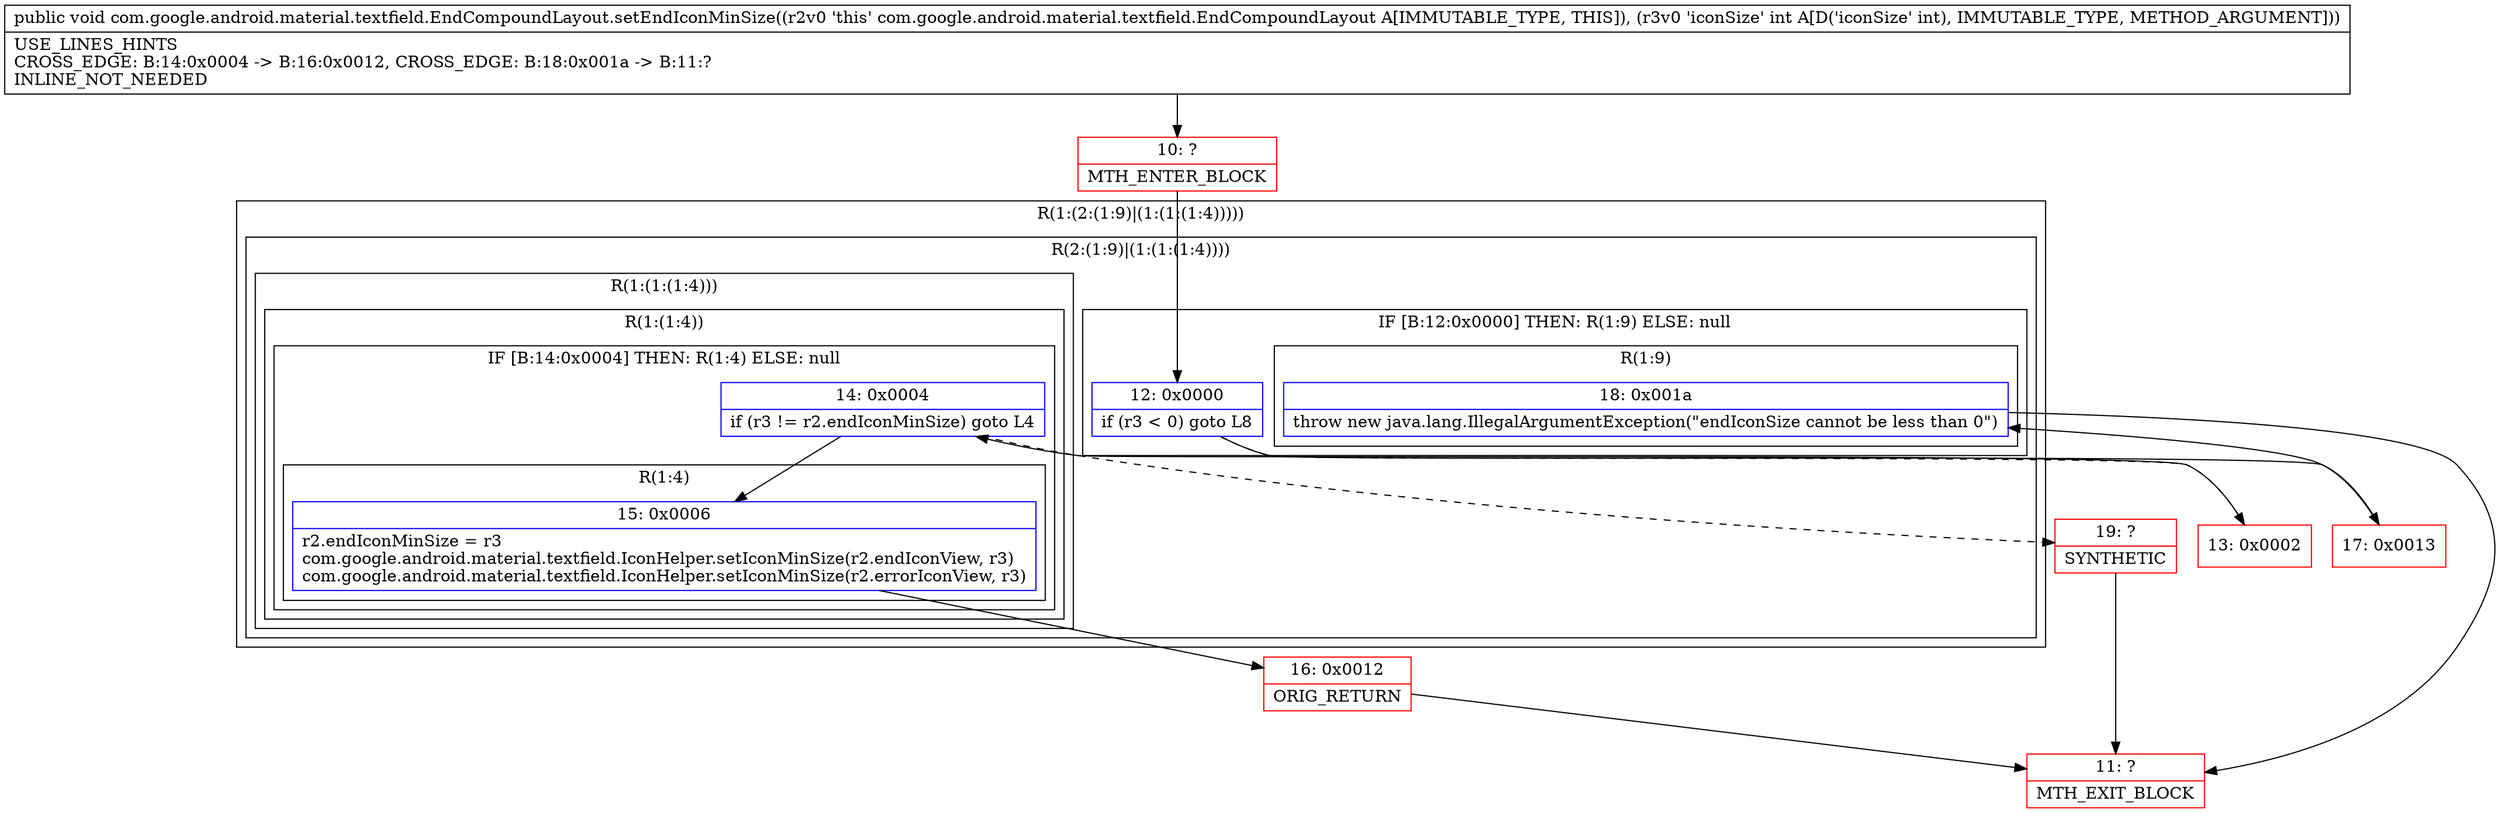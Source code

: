 digraph "CFG forcom.google.android.material.textfield.EndCompoundLayout.setEndIconMinSize(I)V" {
subgraph cluster_Region_1104933984 {
label = "R(1:(2:(1:9)|(1:(1:(1:4)))))";
node [shape=record,color=blue];
subgraph cluster_Region_1044616658 {
label = "R(2:(1:9)|(1:(1:(1:4))))";
node [shape=record,color=blue];
subgraph cluster_IfRegion_2044517721 {
label = "IF [B:12:0x0000] THEN: R(1:9) ELSE: null";
node [shape=record,color=blue];
Node_12 [shape=record,label="{12\:\ 0x0000|if (r3 \< 0) goto L8\l}"];
subgraph cluster_Region_90259051 {
label = "R(1:9)";
node [shape=record,color=blue];
Node_18 [shape=record,label="{18\:\ 0x001a|throw new java.lang.IllegalArgumentException(\"endIconSize cannot be less than 0\")\l}"];
}
}
subgraph cluster_Region_461877843 {
label = "R(1:(1:(1:4)))";
node [shape=record,color=blue];
subgraph cluster_Region_969427444 {
label = "R(1:(1:4))";
node [shape=record,color=blue];
subgraph cluster_IfRegion_643919233 {
label = "IF [B:14:0x0004] THEN: R(1:4) ELSE: null";
node [shape=record,color=blue];
Node_14 [shape=record,label="{14\:\ 0x0004|if (r3 != r2.endIconMinSize) goto L4\l}"];
subgraph cluster_Region_721390912 {
label = "R(1:4)";
node [shape=record,color=blue];
Node_15 [shape=record,label="{15\:\ 0x0006|r2.endIconMinSize = r3\lcom.google.android.material.textfield.IconHelper.setIconMinSize(r2.endIconView, r3)\lcom.google.android.material.textfield.IconHelper.setIconMinSize(r2.errorIconView, r3)\l}"];
}
}
}
}
}
}
Node_10 [shape=record,color=red,label="{10\:\ ?|MTH_ENTER_BLOCK\l}"];
Node_13 [shape=record,color=red,label="{13\:\ 0x0002}"];
Node_16 [shape=record,color=red,label="{16\:\ 0x0012|ORIG_RETURN\l}"];
Node_11 [shape=record,color=red,label="{11\:\ ?|MTH_EXIT_BLOCK\l}"];
Node_19 [shape=record,color=red,label="{19\:\ ?|SYNTHETIC\l}"];
Node_17 [shape=record,color=red,label="{17\:\ 0x0013}"];
MethodNode[shape=record,label="{public void com.google.android.material.textfield.EndCompoundLayout.setEndIconMinSize((r2v0 'this' com.google.android.material.textfield.EndCompoundLayout A[IMMUTABLE_TYPE, THIS]), (r3v0 'iconSize' int A[D('iconSize' int), IMMUTABLE_TYPE, METHOD_ARGUMENT]))  | USE_LINES_HINTS\lCROSS_EDGE: B:14:0x0004 \-\> B:16:0x0012, CROSS_EDGE: B:18:0x001a \-\> B:11:?\lINLINE_NOT_NEEDED\l}"];
MethodNode -> Node_10;Node_12 -> Node_13[style=dashed];
Node_12 -> Node_17;
Node_18 -> Node_11;
Node_14 -> Node_15;
Node_14 -> Node_19[style=dashed];
Node_15 -> Node_16;
Node_10 -> Node_12;
Node_13 -> Node_14;
Node_16 -> Node_11;
Node_19 -> Node_11;
Node_17 -> Node_18;
}

